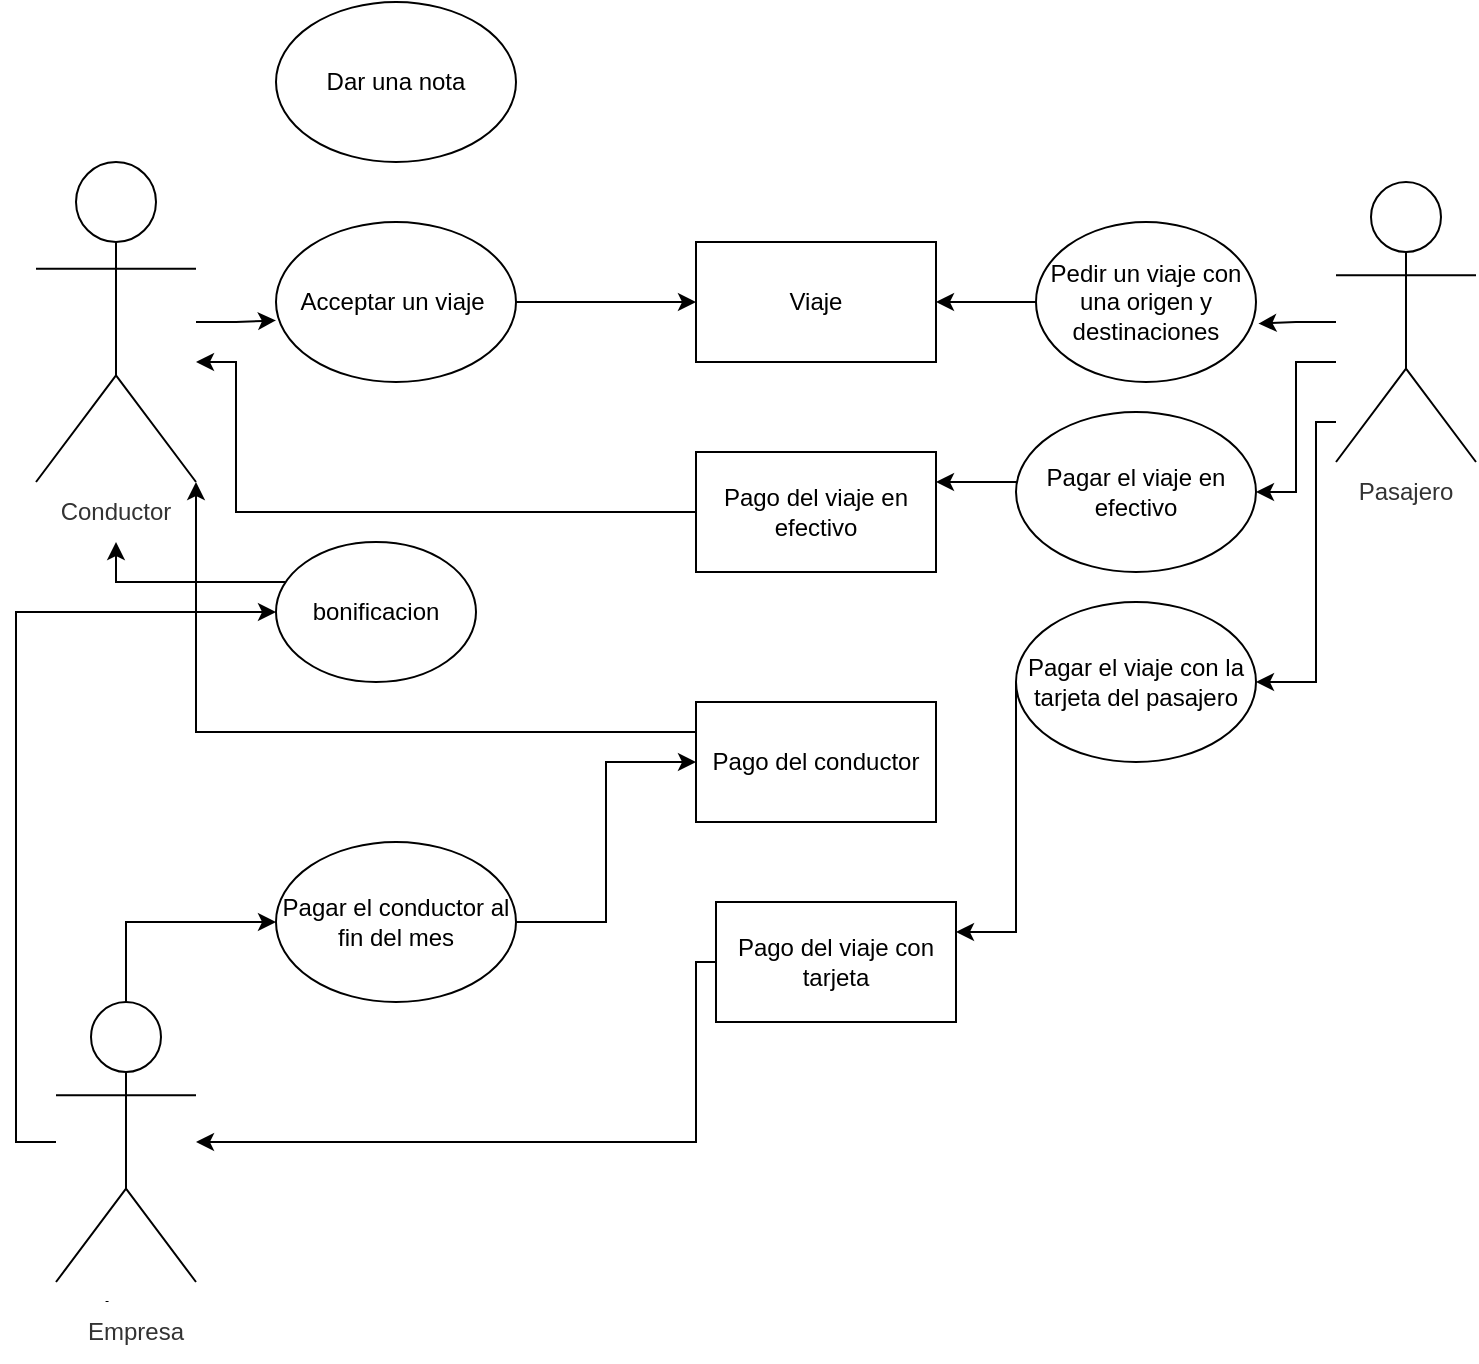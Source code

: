 <mxfile version="16.6.1" type="github">
  <diagram id="zZjekgeKaKMXZWGep_Za" name="Page-1">
    <mxGraphModel dx="998" dy="1717" grid="1" gridSize="10" guides="1" tooltips="1" connect="1" arrows="1" fold="1" page="1" pageScale="1" pageWidth="827" pageHeight="1169" math="0" shadow="0">
      <root>
        <mxCell id="0" />
        <mxCell id="1" parent="0" />
        <mxCell id="N_R_tzAdEN0QScIxKXOi-19" style="edgeStyle=orthogonalEdgeStyle;rounded=0;orthogonalLoop=1;jettySize=auto;html=1;entryX=0;entryY=0.615;entryDx=0;entryDy=0;entryPerimeter=0;" edge="1" parent="1" source="N_R_tzAdEN0QScIxKXOi-2" target="N_R_tzAdEN0QScIxKXOi-18">
          <mxGeometry relative="1" as="geometry" />
        </mxCell>
        <mxCell id="N_R_tzAdEN0QScIxKXOi-2" value="Actor" style="shape=umlActor;verticalLabelPosition=bottom;verticalAlign=top;html=1;outlineConnect=0;" vertex="1" parent="1">
          <mxGeometry x="50" y="40" width="80" height="160" as="geometry" />
        </mxCell>
        <mxCell id="N_R_tzAdEN0QScIxKXOi-16" style="edgeStyle=orthogonalEdgeStyle;rounded=0;orthogonalLoop=1;jettySize=auto;html=1;entryX=1.011;entryY=0.635;entryDx=0;entryDy=0;entryPerimeter=0;" edge="1" parent="1" source="N_R_tzAdEN0QScIxKXOi-3" target="N_R_tzAdEN0QScIxKXOi-14">
          <mxGeometry relative="1" as="geometry" />
        </mxCell>
        <mxCell id="N_R_tzAdEN0QScIxKXOi-23" style="edgeStyle=orthogonalEdgeStyle;rounded=0;orthogonalLoop=1;jettySize=auto;html=1;" edge="1" parent="1" source="N_R_tzAdEN0QScIxKXOi-3" target="N_R_tzAdEN0QScIxKXOi-21">
          <mxGeometry relative="1" as="geometry">
            <Array as="points">
              <mxPoint x="680" y="140" />
              <mxPoint x="680" y="205" />
            </Array>
          </mxGeometry>
        </mxCell>
        <mxCell id="N_R_tzAdEN0QScIxKXOi-31" style="edgeStyle=orthogonalEdgeStyle;rounded=0;orthogonalLoop=1;jettySize=auto;html=1;entryX=1;entryY=0.5;entryDx=0;entryDy=0;" edge="1" parent="1" source="N_R_tzAdEN0QScIxKXOi-3" target="N_R_tzAdEN0QScIxKXOi-27">
          <mxGeometry relative="1" as="geometry">
            <Array as="points">
              <mxPoint x="690" y="170" />
              <mxPoint x="690" y="300" />
            </Array>
          </mxGeometry>
        </mxCell>
        <mxCell id="N_R_tzAdEN0QScIxKXOi-3" value="Actor" style="shape=umlActor;verticalLabelPosition=bottom;verticalAlign=top;html=1;outlineConnect=0;" vertex="1" parent="1">
          <mxGeometry x="700" y="50" width="70" height="140" as="geometry" />
        </mxCell>
        <mxCell id="N_R_tzAdEN0QScIxKXOi-33" style="edgeStyle=orthogonalEdgeStyle;rounded=0;orthogonalLoop=1;jettySize=auto;html=1;exitX=0.5;exitY=0;exitDx=0;exitDy=0;exitPerimeter=0;entryX=0;entryY=0.5;entryDx=0;entryDy=0;" edge="1" parent="1" source="N_R_tzAdEN0QScIxKXOi-4" target="N_R_tzAdEN0QScIxKXOi-32">
          <mxGeometry relative="1" as="geometry" />
        </mxCell>
        <mxCell id="VSLq-qGvwLr9q52AzH0Y-5" style="edgeStyle=orthogonalEdgeStyle;rounded=0;orthogonalLoop=1;jettySize=auto;html=1;" edge="1" parent="1" source="N_R_tzAdEN0QScIxKXOi-4" target="VSLq-qGvwLr9q52AzH0Y-1">
          <mxGeometry relative="1" as="geometry">
            <mxPoint x="30" y="260" as="targetPoint" />
            <Array as="points">
              <mxPoint x="40" y="530" />
              <mxPoint x="40" y="265" />
            </Array>
          </mxGeometry>
        </mxCell>
        <mxCell id="N_R_tzAdEN0QScIxKXOi-4" value="Actor" style="shape=umlActor;verticalLabelPosition=bottom;verticalAlign=top;html=1;outlineConnect=0;" vertex="1" parent="1">
          <mxGeometry x="60" y="460" width="70" height="140" as="geometry" />
        </mxCell>
        <mxCell id="N_R_tzAdEN0QScIxKXOi-8" value="Conductor" style="text;html=1;align=center;verticalAlign=middle;whiteSpace=wrap;rounded=0;fillColor=#FFFFFF;fontColor=#333333;strokeColor=none;" vertex="1" parent="1">
          <mxGeometry x="60" y="200" width="60" height="30" as="geometry" />
        </mxCell>
        <mxCell id="N_R_tzAdEN0QScIxKXOi-9" value="Pasajero" style="text;html=1;align=center;verticalAlign=middle;whiteSpace=wrap;rounded=0;fillColor=#FFFFFF;fontColor=#333333;strokeColor=none;" vertex="1" parent="1">
          <mxGeometry x="705" y="190" width="60" height="30" as="geometry" />
        </mxCell>
        <mxCell id="N_R_tzAdEN0QScIxKXOi-10" value="Empresa" style="text;html=1;align=center;verticalAlign=middle;whiteSpace=wrap;rounded=0;fillColor=#FFFFFF;fontColor=#333333;strokeColor=none;" vertex="1" parent="1">
          <mxGeometry x="70" y="610" width="60" height="30" as="geometry" />
        </mxCell>
        <mxCell id="N_R_tzAdEN0QScIxKXOi-17" style="edgeStyle=orthogonalEdgeStyle;rounded=0;orthogonalLoop=1;jettySize=auto;html=1;exitX=0;exitY=0.5;exitDx=0;exitDy=0;entryX=1;entryY=0.5;entryDx=0;entryDy=0;" edge="1" parent="1" source="N_R_tzAdEN0QScIxKXOi-14" target="N_R_tzAdEN0QScIxKXOi-15">
          <mxGeometry relative="1" as="geometry" />
        </mxCell>
        <mxCell id="N_R_tzAdEN0QScIxKXOi-14" value="Pedir un viaje con una origen y destinaciones" style="ellipse;whiteSpace=wrap;html=1;fillColor=#FFFFFF;" vertex="1" parent="1">
          <mxGeometry x="550" y="70" width="110" height="80" as="geometry" />
        </mxCell>
        <mxCell id="N_R_tzAdEN0QScIxKXOi-15" value="Viaje" style="rounded=0;whiteSpace=wrap;html=1;fillColor=#FFFFFF;" vertex="1" parent="1">
          <mxGeometry x="380" y="80" width="120" height="60" as="geometry" />
        </mxCell>
        <mxCell id="N_R_tzAdEN0QScIxKXOi-20" style="edgeStyle=orthogonalEdgeStyle;rounded=0;orthogonalLoop=1;jettySize=auto;html=1;entryX=0;entryY=0.5;entryDx=0;entryDy=0;" edge="1" parent="1" source="N_R_tzAdEN0QScIxKXOi-18" target="N_R_tzAdEN0QScIxKXOi-15">
          <mxGeometry relative="1" as="geometry" />
        </mxCell>
        <mxCell id="N_R_tzAdEN0QScIxKXOi-18" value="Acceptar un viaje&amp;nbsp;" style="ellipse;whiteSpace=wrap;html=1;fillColor=#FFFFFF;" vertex="1" parent="1">
          <mxGeometry x="170" y="70" width="120" height="80" as="geometry" />
        </mxCell>
        <mxCell id="N_R_tzAdEN0QScIxKXOi-24" style="edgeStyle=orthogonalEdgeStyle;rounded=0;orthogonalLoop=1;jettySize=auto;html=1;entryX=1;entryY=0.25;entryDx=0;entryDy=0;" edge="1" parent="1" source="N_R_tzAdEN0QScIxKXOi-21" target="N_R_tzAdEN0QScIxKXOi-22">
          <mxGeometry relative="1" as="geometry">
            <Array as="points">
              <mxPoint x="530" y="200" />
              <mxPoint x="530" y="200" />
            </Array>
          </mxGeometry>
        </mxCell>
        <mxCell id="N_R_tzAdEN0QScIxKXOi-21" value="Pagar el viaje en efectivo" style="ellipse;whiteSpace=wrap;html=1;fillColor=#FFFFFF;" vertex="1" parent="1">
          <mxGeometry x="540" y="165" width="120" height="80" as="geometry" />
        </mxCell>
        <mxCell id="N_R_tzAdEN0QScIxKXOi-25" style="edgeStyle=orthogonalEdgeStyle;rounded=0;orthogonalLoop=1;jettySize=auto;html=1;exitX=0;exitY=0.5;exitDx=0;exitDy=0;" edge="1" parent="1" source="N_R_tzAdEN0QScIxKXOi-22" target="N_R_tzAdEN0QScIxKXOi-2">
          <mxGeometry relative="1" as="geometry">
            <Array as="points">
              <mxPoint x="150" y="215" />
              <mxPoint x="150" y="140" />
            </Array>
          </mxGeometry>
        </mxCell>
        <mxCell id="N_R_tzAdEN0QScIxKXOi-22" value="Pago del viaje en efectivo" style="rounded=0;whiteSpace=wrap;html=1;fillColor=#FFFFFF;" vertex="1" parent="1">
          <mxGeometry x="380" y="185" width="120" height="60" as="geometry" />
        </mxCell>
        <mxCell id="N_R_tzAdEN0QScIxKXOi-26" style="edgeStyle=orthogonalEdgeStyle;rounded=0;orthogonalLoop=1;jettySize=auto;html=1;entryX=1;entryY=0.25;entryDx=0;entryDy=0;" edge="1" parent="1" source="N_R_tzAdEN0QScIxKXOi-27" target="N_R_tzAdEN0QScIxKXOi-28">
          <mxGeometry relative="1" as="geometry">
            <Array as="points">
              <mxPoint x="540" y="425" />
            </Array>
          </mxGeometry>
        </mxCell>
        <mxCell id="N_R_tzAdEN0QScIxKXOi-27" value="Pagar el viaje con la tarjeta del pasajero" style="ellipse;whiteSpace=wrap;html=1;fillColor=#FFFFFF;" vertex="1" parent="1">
          <mxGeometry x="540" y="260" width="120" height="80" as="geometry" />
        </mxCell>
        <mxCell id="N_R_tzAdEN0QScIxKXOi-29" style="edgeStyle=orthogonalEdgeStyle;rounded=0;orthogonalLoop=1;jettySize=auto;html=1;exitX=0;exitY=0.5;exitDx=0;exitDy=0;" edge="1" parent="1" source="N_R_tzAdEN0QScIxKXOi-28" target="N_R_tzAdEN0QScIxKXOi-4">
          <mxGeometry relative="1" as="geometry">
            <Array as="points">
              <mxPoint x="380" y="530" />
            </Array>
          </mxGeometry>
        </mxCell>
        <mxCell id="N_R_tzAdEN0QScIxKXOi-28" value="Pago del viaje con tarjeta" style="rounded=0;whiteSpace=wrap;html=1;fillColor=#FFFFFF;" vertex="1" parent="1">
          <mxGeometry x="390" y="410" width="120" height="60" as="geometry" />
        </mxCell>
        <mxCell id="VSLq-qGvwLr9q52AzH0Y-4" style="edgeStyle=orthogonalEdgeStyle;rounded=0;orthogonalLoop=1;jettySize=auto;html=1;entryX=0.5;entryY=1;entryDx=0;entryDy=0;" edge="1" parent="1" source="VSLq-qGvwLr9q52AzH0Y-1" target="N_R_tzAdEN0QScIxKXOi-8">
          <mxGeometry relative="1" as="geometry">
            <Array as="points">
              <mxPoint x="90" y="250" />
            </Array>
          </mxGeometry>
        </mxCell>
        <mxCell id="N_R_tzAdEN0QScIxKXOi-35" style="edgeStyle=orthogonalEdgeStyle;rounded=0;orthogonalLoop=1;jettySize=auto;html=1;entryX=0;entryY=0.5;entryDx=0;entryDy=0;" edge="1" parent="1" source="N_R_tzAdEN0QScIxKXOi-32" target="N_R_tzAdEN0QScIxKXOi-34">
          <mxGeometry relative="1" as="geometry" />
        </mxCell>
        <mxCell id="VSLq-qGvwLr9q52AzH0Y-1" value="bonificacion" style="ellipse;whiteSpace=wrap;html=1;" vertex="1" parent="1">
          <mxGeometry x="170" y="230" width="100" height="70" as="geometry" />
        </mxCell>
        <mxCell id="N_R_tzAdEN0QScIxKXOi-32" value="Pagar el conductor al fin del mes" style="ellipse;whiteSpace=wrap;html=1;fillColor=#FFFFFF;" vertex="1" parent="1">
          <mxGeometry x="170" y="380" width="120" height="80" as="geometry" />
        </mxCell>
        <mxCell id="N_R_tzAdEN0QScIxKXOi-36" style="edgeStyle=orthogonalEdgeStyle;rounded=0;orthogonalLoop=1;jettySize=auto;html=1;exitX=0;exitY=0.25;exitDx=0;exitDy=0;entryX=1;entryY=1;entryDx=0;entryDy=0;entryPerimeter=0;" edge="1" parent="1" source="N_R_tzAdEN0QScIxKXOi-34" target="N_R_tzAdEN0QScIxKXOi-2">
          <mxGeometry relative="1" as="geometry" />
        </mxCell>
        <mxCell id="N_R_tzAdEN0QScIxKXOi-34" value="Pago del conductor" style="rounded=0;whiteSpace=wrap;html=1;fillColor=#FFFFFF;" vertex="1" parent="1">
          <mxGeometry x="380" y="310" width="120" height="60" as="geometry" />
        </mxCell>
        <mxCell id="N_R_tzAdEN0QScIxKXOi-38" value="Dar una nota" style="ellipse;whiteSpace=wrap;html=1;fillColor=#FFFFFF;" vertex="1" parent="1">
          <mxGeometry x="170" y="-40" width="120" height="80" as="geometry" />
        </mxCell>
      </root>
    </mxGraphModel>
  </diagram>
</mxfile>
